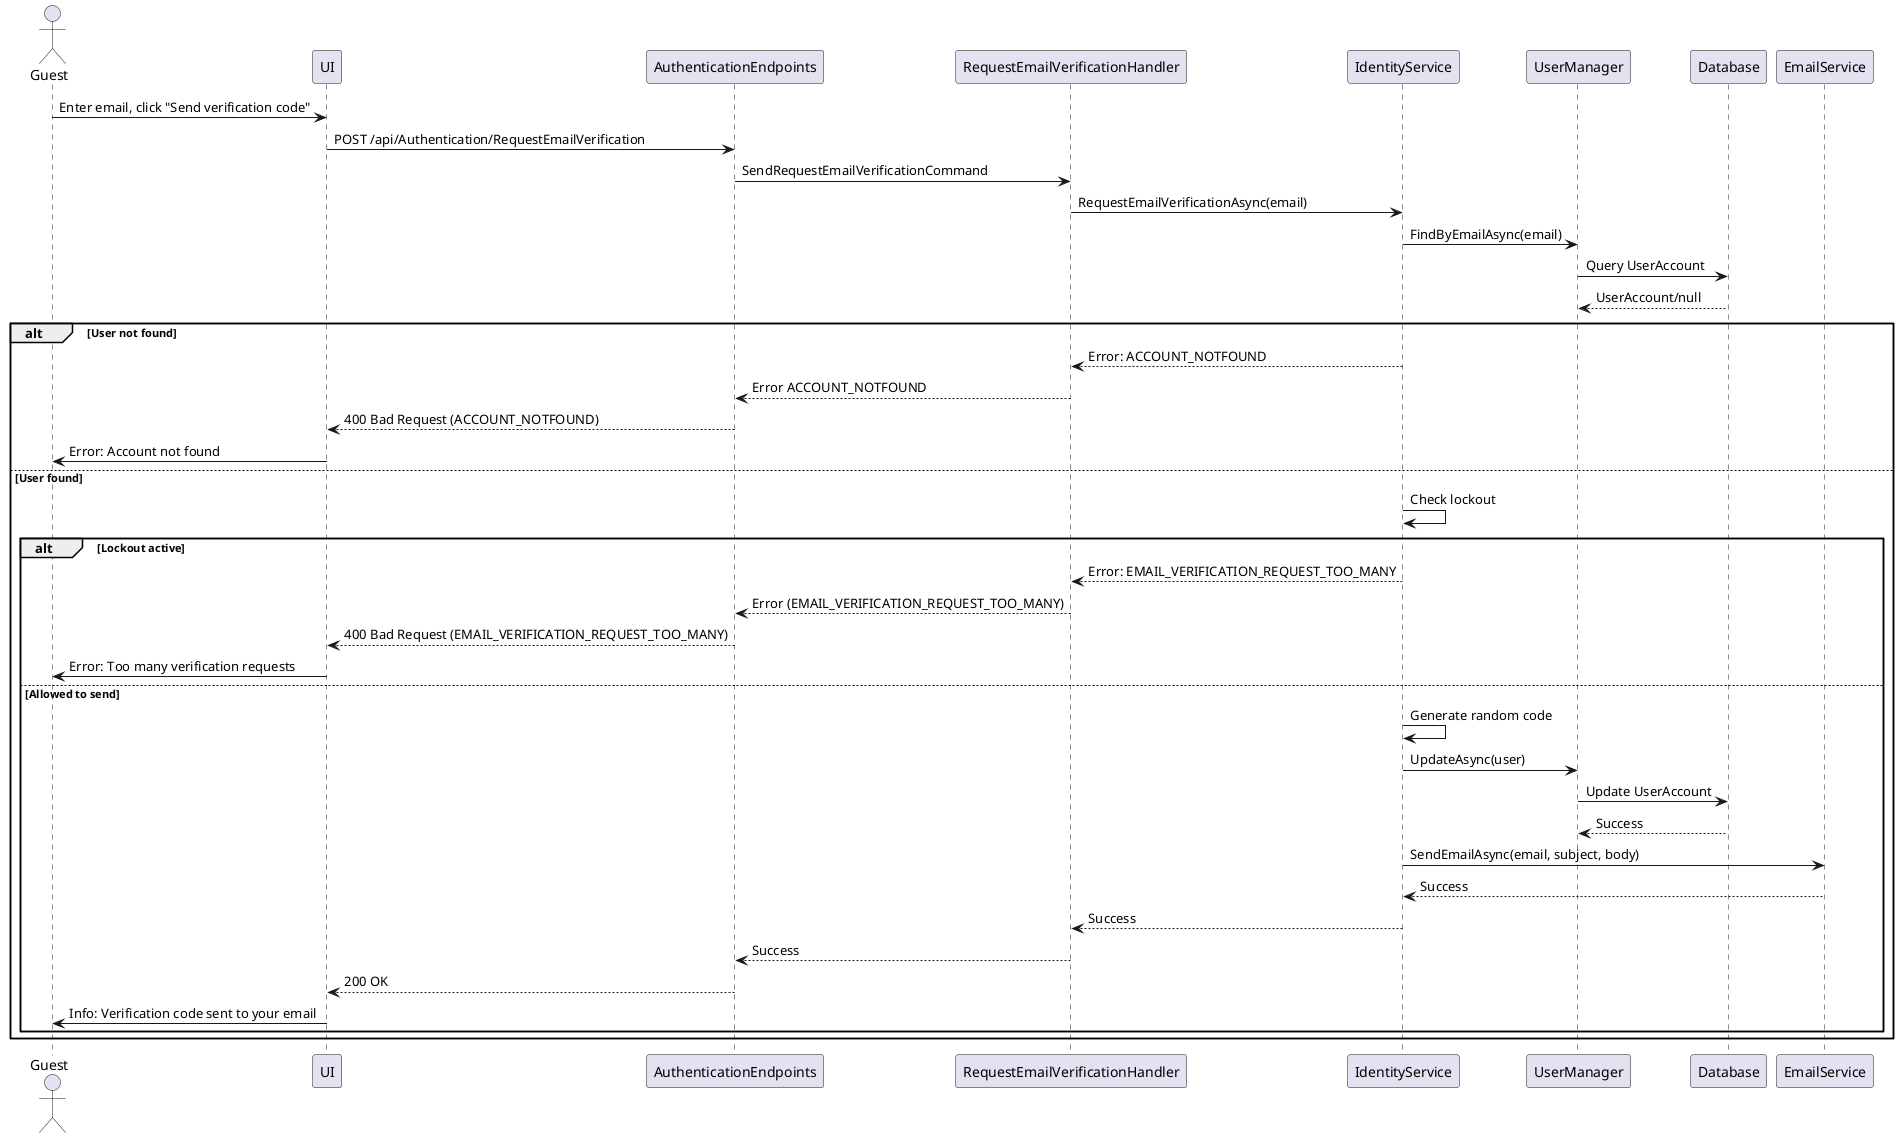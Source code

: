@startuml
actor Guest as User
participant UI
participant AuthenticationEndpoints 
participant RequestEmailVerificationHandler
participant IdentityService
participant UserManager
participant Database
participant EmailService

User -> UI : Enter email, click "Send verification code"
UI -> AuthenticationEndpoints : POST /api/Authentication/RequestEmailVerification
AuthenticationEndpoints -> RequestEmailVerificationHandler : SendRequestEmailVerificationCommand
RequestEmailVerificationHandler -> IdentityService : RequestEmailVerificationAsync(email)
IdentityService -> UserManager : FindByEmailAsync(email)
UserManager -> Database : Query UserAccount
Database --> UserManager : UserAccount/null
alt User not found
    IdentityService --> RequestEmailVerificationHandler : Error: ACCOUNT_NOTFOUND
    RequestEmailVerificationHandler --> AuthenticationEndpoints : Error ACCOUNT_NOTFOUND
    AuthenticationEndpoints --> UI : 400 Bad Request (ACCOUNT_NOTFOUND)
    UI -> User : Error: Account not found
else User found
    IdentityService -> IdentityService : Check lockout
    alt Lockout active
        IdentityService --> RequestEmailVerificationHandler : Error: EMAIL_VERIFICATION_REQUEST_TOO_MANY
        RequestEmailVerificationHandler --> AuthenticationEndpoints : Error (EMAIL_VERIFICATION_REQUEST_TOO_MANY)
        AuthenticationEndpoints --> UI : 400 Bad Request (EMAIL_VERIFICATION_REQUEST_TOO_MANY)
        UI -> User : Error: Too many verification requests
    else Allowed to send
        IdentityService -> IdentityService : Generate random code
        IdentityService -> UserManager : UpdateAsync(user)
        UserManager -> Database : Update UserAccount
        Database --> UserManager : Success
        IdentityService -> EmailService : SendEmailAsync(email, subject, body)
        EmailService --> IdentityService : Success
        IdentityService --> RequestEmailVerificationHandler : Success
        RequestEmailVerificationHandler --> AuthenticationEndpoints : Success
        AuthenticationEndpoints --> UI : 200 OK
        UI -> User : Info: Verification code sent to your email
    end
end
@enduml